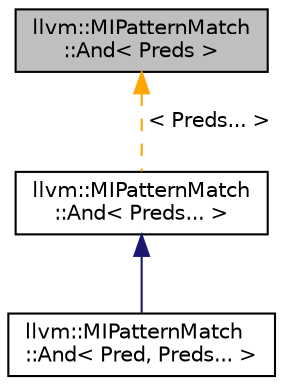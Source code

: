 digraph "llvm::MIPatternMatch::And&lt; Preds &gt;"
{
 // LATEX_PDF_SIZE
  bgcolor="transparent";
  edge [fontname="Helvetica",fontsize="10",labelfontname="Helvetica",labelfontsize="10"];
  node [fontname="Helvetica",fontsize="10",shape=record];
  Node1 [label="llvm::MIPatternMatch\l::And\< Preds \>",height=0.2,width=0.4,color="black", fillcolor="grey75", style="filled", fontcolor="black",tooltip="Matching combinators."];
  Node1 -> Node2 [dir="back",color="orange",fontsize="10",style="dashed",label=" \< Preds... \>" ,fontname="Helvetica"];
  Node2 [label="llvm::MIPatternMatch\l::And\< Preds... \>",height=0.2,width=0.4,color="black",URL="$structllvm_1_1MIPatternMatch_1_1And.html",tooltip=" "];
  Node2 -> Node3 [dir="back",color="midnightblue",fontsize="10",style="solid",fontname="Helvetica"];
  Node3 [label="llvm::MIPatternMatch\l::And\< Pred, Preds... \>",height=0.2,width=0.4,color="black",URL="$structllvm_1_1MIPatternMatch_1_1And_3_01Pred_00_01Preds_8_8_8_01_4.html",tooltip=" "];
}
